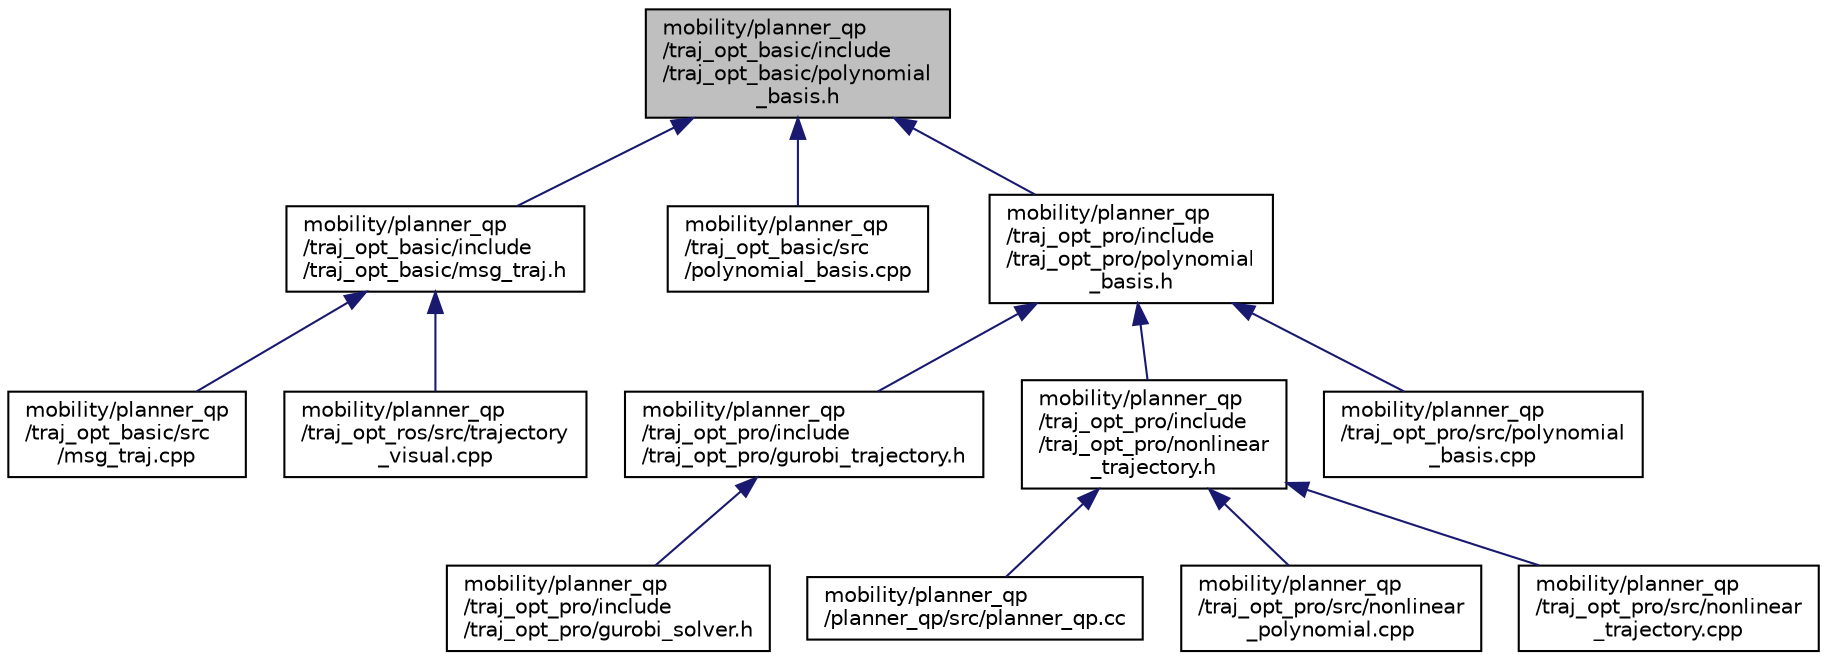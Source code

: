 digraph "mobility/planner_qp/traj_opt_basic/include/traj_opt_basic/polynomial_basis.h"
{
 // LATEX_PDF_SIZE
  edge [fontname="Helvetica",fontsize="10",labelfontname="Helvetica",labelfontsize="10"];
  node [fontname="Helvetica",fontsize="10",shape=record];
  Node1 [label="mobility/planner_qp\l/traj_opt_basic/include\l/traj_opt_basic/polynomial\l_basis.h",height=0.2,width=0.4,color="black", fillcolor="grey75", style="filled", fontcolor="black",tooltip=" "];
  Node1 -> Node2 [dir="back",color="midnightblue",fontsize="10",style="solid",fontname="Helvetica"];
  Node2 [label="mobility/planner_qp\l/traj_opt_basic/include\l/traj_opt_basic/msg_traj.h",height=0.2,width=0.4,color="black", fillcolor="white", style="filled",URL="$msg__traj_8h.html",tooltip=" "];
  Node2 -> Node3 [dir="back",color="midnightblue",fontsize="10",style="solid",fontname="Helvetica"];
  Node3 [label="mobility/planner_qp\l/traj_opt_basic/src\l/msg_traj.cpp",height=0.2,width=0.4,color="black", fillcolor="white", style="filled",URL="$msg__traj_8cpp.html",tooltip=" "];
  Node2 -> Node4 [dir="back",color="midnightblue",fontsize="10",style="solid",fontname="Helvetica"];
  Node4 [label="mobility/planner_qp\l/traj_opt_ros/src/trajectory\l_visual.cpp",height=0.2,width=0.4,color="black", fillcolor="white", style="filled",URL="$trajectory__visual_8cpp.html",tooltip=" "];
  Node1 -> Node5 [dir="back",color="midnightblue",fontsize="10",style="solid",fontname="Helvetica"];
  Node5 [label="mobility/planner_qp\l/traj_opt_basic/src\l/polynomial_basis.cpp",height=0.2,width=0.4,color="black", fillcolor="white", style="filled",URL="$traj__opt__basic_2src_2polynomial__basis_8cpp.html",tooltip=" "];
  Node1 -> Node6 [dir="back",color="midnightblue",fontsize="10",style="solid",fontname="Helvetica"];
  Node6 [label="mobility/planner_qp\l/traj_opt_pro/include\l/traj_opt_pro/polynomial\l_basis.h",height=0.2,width=0.4,color="black", fillcolor="white", style="filled",URL="$traj__opt__pro_2include_2traj__opt__pro_2polynomial__basis_8h.html",tooltip=" "];
  Node6 -> Node7 [dir="back",color="midnightblue",fontsize="10",style="solid",fontname="Helvetica"];
  Node7 [label="mobility/planner_qp\l/traj_opt_pro/include\l/traj_opt_pro/gurobi_trajectory.h",height=0.2,width=0.4,color="black", fillcolor="white", style="filled",URL="$gurobi__trajectory_8h.html",tooltip=" "];
  Node7 -> Node8 [dir="back",color="midnightblue",fontsize="10",style="solid",fontname="Helvetica"];
  Node8 [label="mobility/planner_qp\l/traj_opt_pro/include\l/traj_opt_pro/gurobi_solver.h",height=0.2,width=0.4,color="black", fillcolor="white", style="filled",URL="$gurobi__solver_8h.html",tooltip=" "];
  Node6 -> Node9 [dir="back",color="midnightblue",fontsize="10",style="solid",fontname="Helvetica"];
  Node9 [label="mobility/planner_qp\l/traj_opt_pro/include\l/traj_opt_pro/nonlinear\l_trajectory.h",height=0.2,width=0.4,color="black", fillcolor="white", style="filled",URL="$nonlinear__trajectory_8h.html",tooltip=" "];
  Node9 -> Node10 [dir="back",color="midnightblue",fontsize="10",style="solid",fontname="Helvetica"];
  Node10 [label="mobility/planner_qp\l/planner_qp/src/planner_qp.cc",height=0.2,width=0.4,color="black", fillcolor="white", style="filled",URL="$planner__qp_8cc.html",tooltip=" "];
  Node9 -> Node11 [dir="back",color="midnightblue",fontsize="10",style="solid",fontname="Helvetica"];
  Node11 [label="mobility/planner_qp\l/traj_opt_pro/src/nonlinear\l_polynomial.cpp",height=0.2,width=0.4,color="black", fillcolor="white", style="filled",URL="$nonlinear__polynomial_8cpp.html",tooltip=" "];
  Node9 -> Node12 [dir="back",color="midnightblue",fontsize="10",style="solid",fontname="Helvetica"];
  Node12 [label="mobility/planner_qp\l/traj_opt_pro/src/nonlinear\l_trajectory.cpp",height=0.2,width=0.4,color="black", fillcolor="white", style="filled",URL="$nonlinear__trajectory_8cpp.html",tooltip=" "];
  Node6 -> Node13 [dir="back",color="midnightblue",fontsize="10",style="solid",fontname="Helvetica"];
  Node13 [label="mobility/planner_qp\l/traj_opt_pro/src/polynomial\l_basis.cpp",height=0.2,width=0.4,color="black", fillcolor="white", style="filled",URL="$traj__opt__pro_2src_2polynomial__basis_8cpp.html",tooltip=" "];
}
